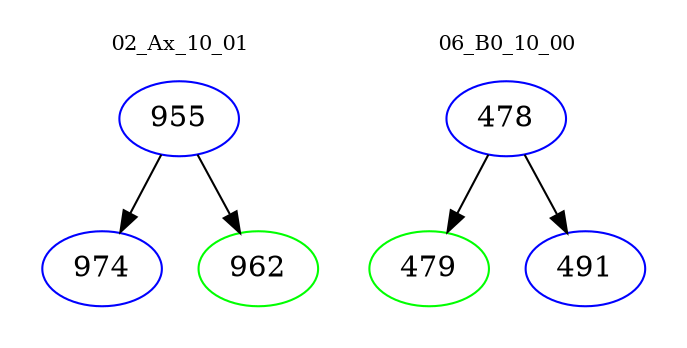 digraph{
subgraph cluster_0 {
color = white
label = "02_Ax_10_01";
fontsize=10;
T0_955 [label="955", color="blue"]
T0_955 -> T0_974 [color="black"]
T0_974 [label="974", color="blue"]
T0_955 -> T0_962 [color="black"]
T0_962 [label="962", color="green"]
}
subgraph cluster_1 {
color = white
label = "06_B0_10_00";
fontsize=10;
T1_478 [label="478", color="blue"]
T1_478 -> T1_479 [color="black"]
T1_479 [label="479", color="green"]
T1_478 -> T1_491 [color="black"]
T1_491 [label="491", color="blue"]
}
}
